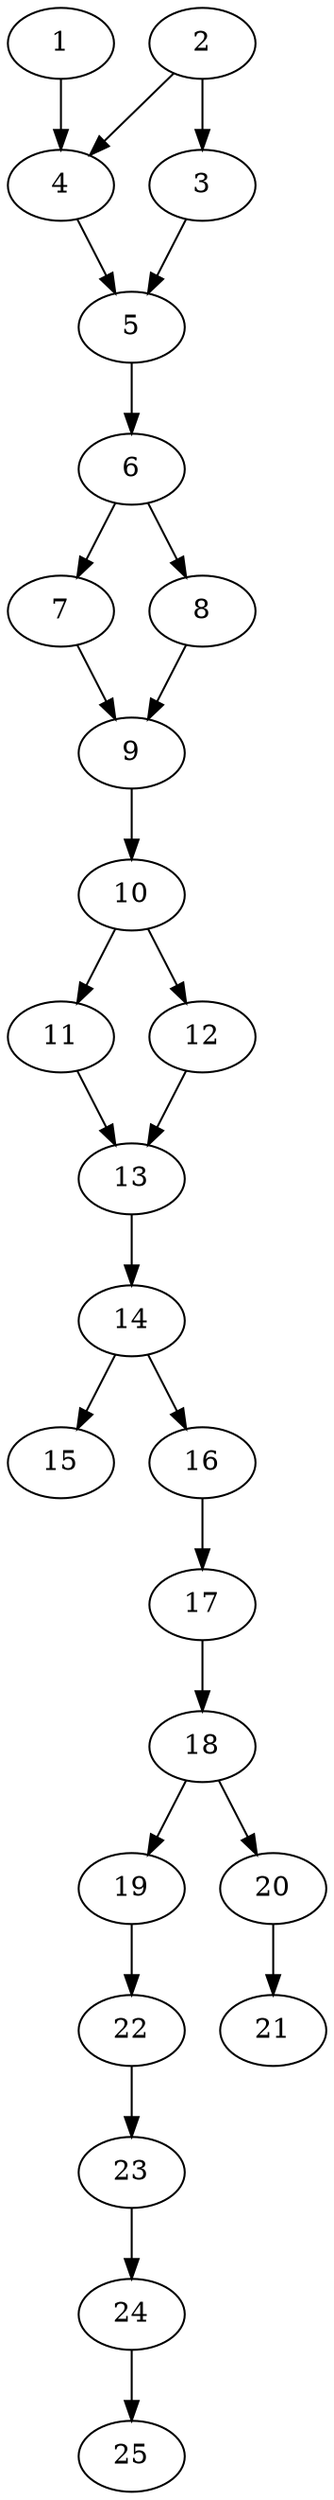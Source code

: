 // DAG automatically generated by daggen at Thu Oct  3 14:00:40 2019
// ./daggen --dot -n 25 --ccr 0.5 --fat 0.3 --regular 0.5 --density 0.6 --mindata 5242880 --maxdata 52428800 
digraph G {
  1 [size="43530240", alpha="0.17", expect_size="21765120"] 
  1 -> 4 [size ="21765120"]
  2 [size="98502656", alpha="0.19", expect_size="49251328"] 
  2 -> 3 [size ="49251328"]
  2 -> 4 [size ="49251328"]
  3 [size="28286976", alpha="0.11", expect_size="14143488"] 
  3 -> 5 [size ="14143488"]
  4 [size="12163072", alpha="0.19", expect_size="6081536"] 
  4 -> 5 [size ="6081536"]
  5 [size="55150592", alpha="0.16", expect_size="27575296"] 
  5 -> 6 [size ="27575296"]
  6 [size="99133440", alpha="0.12", expect_size="49566720"] 
  6 -> 7 [size ="49566720"]
  6 -> 8 [size ="49566720"]
  7 [size="34697216", alpha="0.09", expect_size="17348608"] 
  7 -> 9 [size ="17348608"]
  8 [size="35493888", alpha="0.04", expect_size="17746944"] 
  8 -> 9 [size ="17746944"]
  9 [size="65695744", alpha="0.20", expect_size="32847872"] 
  9 -> 10 [size ="32847872"]
  10 [size="58105856", alpha="0.06", expect_size="29052928"] 
  10 -> 11 [size ="29052928"]
  10 -> 12 [size ="29052928"]
  11 [size="71999488", alpha="0.17", expect_size="35999744"] 
  11 -> 13 [size ="35999744"]
  12 [size="55945216", alpha="0.10", expect_size="27972608"] 
  12 -> 13 [size ="27972608"]
  13 [size="50171904", alpha="0.16", expect_size="25085952"] 
  13 -> 14 [size ="25085952"]
  14 [size="103493632", alpha="0.16", expect_size="51746816"] 
  14 -> 15 [size ="51746816"]
  14 -> 16 [size ="51746816"]
  15 [size="99201024", alpha="0.12", expect_size="49600512"] 
  16 [size="80576512", alpha="0.19", expect_size="40288256"] 
  16 -> 17 [size ="40288256"]
  17 [size="43671552", alpha="0.12", expect_size="21835776"] 
  17 -> 18 [size ="21835776"]
  18 [size="87048192", alpha="0.09", expect_size="43524096"] 
  18 -> 19 [size ="43524096"]
  18 -> 20 [size ="43524096"]
  19 [size="10674176", alpha="0.09", expect_size="5337088"] 
  19 -> 22 [size ="5337088"]
  20 [size="104704000", alpha="0.08", expect_size="52352000"] 
  20 -> 21 [size ="52352000"]
  21 [size="36820992", alpha="0.15", expect_size="18410496"] 
  22 [size="22478848", alpha="0.01", expect_size="11239424"] 
  22 -> 23 [size ="11239424"]
  23 [size="67747840", alpha="0.10", expect_size="33873920"] 
  23 -> 24 [size ="33873920"]
  24 [size="48113664", alpha="0.19", expect_size="24056832"] 
  24 -> 25 [size ="24056832"]
  25 [size="27480064", alpha="0.18", expect_size="13740032"] 
}
